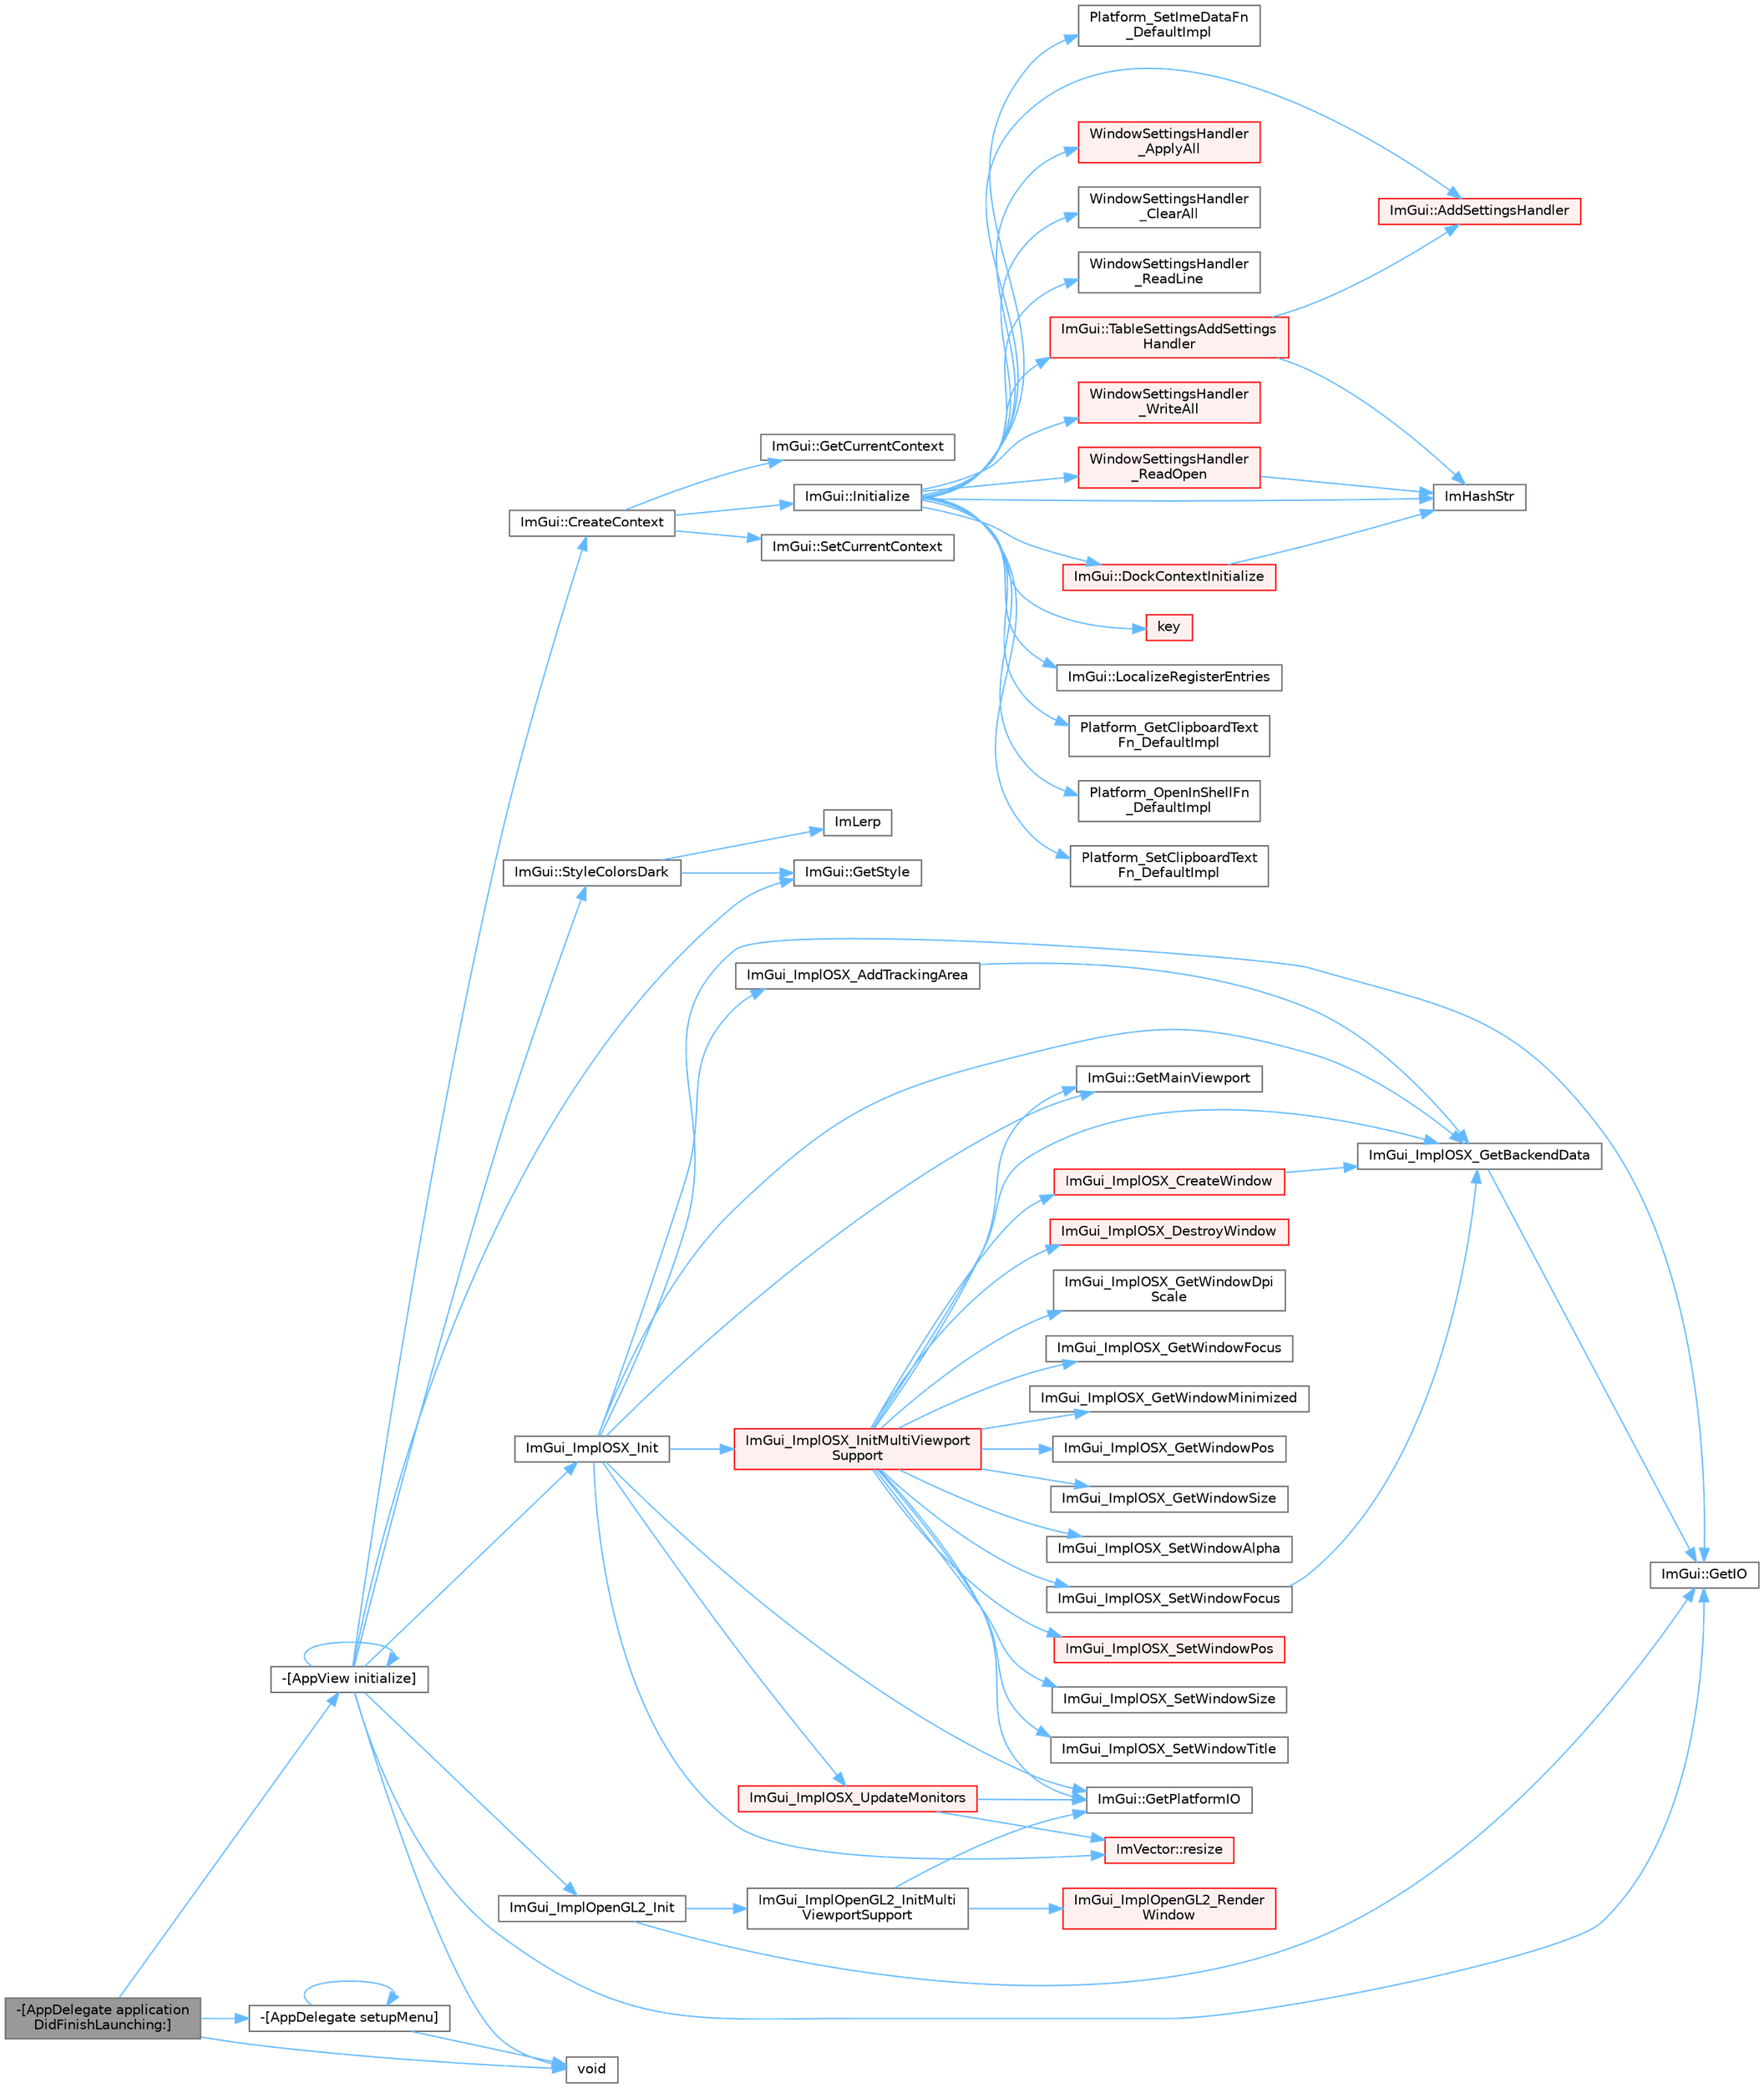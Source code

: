 digraph "-[AppDelegate applicationDidFinishLaunching:]"
{
 // LATEX_PDF_SIZE
  bgcolor="transparent";
  edge [fontname=Helvetica,fontsize=10,labelfontname=Helvetica,labelfontsize=10];
  node [fontname=Helvetica,fontsize=10,shape=box,height=0.2,width=0.4];
  rankdir="LR";
  Node1 [id="Node000001",label="-[AppDelegate application\lDidFinishLaunching:]",height=0.2,width=0.4,color="gray40", fillcolor="grey60", style="filled", fontcolor="black",tooltip=" "];
  Node1 -> Node2 [id="edge1_Node000001_Node000002",color="steelblue1",style="solid",tooltip=" "];
  Node2 [id="Node000002",label="-[AppView initialize]",height=0.2,width=0.4,color="grey40", fillcolor="white", style="filled",URL="$interface_app_view.html#a04f63f2d1275934ce4c174517281e131",tooltip=" "];
  Node2 -> Node3 [id="edge2_Node000002_Node000003",color="steelblue1",style="solid",tooltip=" "];
  Node3 [id="Node000003",label="ImGui::CreateContext",height=0.2,width=0.4,color="grey40", fillcolor="white", style="filled",URL="$namespace_im_gui.html#a4ff6c9ad05a0eba37ce1b5ff1607810a",tooltip=" "];
  Node3 -> Node4 [id="edge3_Node000003_Node000004",color="steelblue1",style="solid",tooltip=" "];
  Node4 [id="Node000004",label="ImGui::GetCurrentContext",height=0.2,width=0.4,color="grey40", fillcolor="white", style="filled",URL="$namespace_im_gui.html#af557a6de5538099a0f6047eb994bbf42",tooltip=" "];
  Node3 -> Node5 [id="edge4_Node000003_Node000005",color="steelblue1",style="solid",tooltip=" "];
  Node5 [id="Node000005",label="ImGui::Initialize",height=0.2,width=0.4,color="grey40", fillcolor="white", style="filled",URL="$namespace_im_gui.html#a1a611da38fae18a3d1dafcb3228259da",tooltip=" "];
  Node5 -> Node6 [id="edge5_Node000005_Node000006",color="steelblue1",style="solid",tooltip=" "];
  Node6 [id="Node000006",label="ImGui::AddSettingsHandler",height=0.2,width=0.4,color="red", fillcolor="#FFF0F0", style="filled",URL="$namespace_im_gui.html#ade13c9d3114fb2fae235a29a6388495d",tooltip=" "];
  Node5 -> Node9 [id="edge6_Node000005_Node000009",color="steelblue1",style="solid",tooltip=" "];
  Node9 [id="Node000009",label="ImGui::DockContextInitialize",height=0.2,width=0.4,color="red", fillcolor="#FFF0F0", style="filled",URL="$namespace_im_gui.html#a3b7bcf876b64c28c4eb3868f79728499",tooltip=" "];
  Node9 -> Node8 [id="edge7_Node000009_Node000008",color="steelblue1",style="solid",tooltip=" "];
  Node8 [id="Node000008",label="ImHashStr",height=0.2,width=0.4,color="grey40", fillcolor="white", style="filled",URL="$imgui_8cpp.html#ab6659b5d67f7a3369e099ce890e12223",tooltip=" "];
  Node5 -> Node8 [id="edge8_Node000005_Node000008",color="steelblue1",style="solid",tooltip=" "];
  Node5 -> Node13 [id="edge9_Node000005_Node000013",color="steelblue1",style="solid",tooltip=" "];
  Node13 [id="Node000013",label="key",height=0.2,width=0.4,color="red", fillcolor="#FFF0F0", style="filled",URL="$gears_8c.html#accd6b5b92b78666e36543412d4ac14cd",tooltip=" "];
  Node5 -> Node246 [id="edge10_Node000005_Node000246",color="steelblue1",style="solid",tooltip=" "];
  Node246 [id="Node000246",label="ImGui::LocalizeRegisterEntries",height=0.2,width=0.4,color="grey40", fillcolor="white", style="filled",URL="$namespace_im_gui.html#a676850197b862c70a447880ae5087895",tooltip=" "];
  Node5 -> Node247 [id="edge11_Node000005_Node000247",color="steelblue1",style="solid",tooltip=" "];
  Node247 [id="Node000247",label="Platform_GetClipboardText\lFn_DefaultImpl",height=0.2,width=0.4,color="grey40", fillcolor="white", style="filled",URL="$imgui_8cpp.html#a2421bb8978de8787e5c9c85edc80fe82",tooltip=" "];
  Node5 -> Node248 [id="edge12_Node000005_Node000248",color="steelblue1",style="solid",tooltip=" "];
  Node248 [id="Node000248",label="Platform_OpenInShellFn\l_DefaultImpl",height=0.2,width=0.4,color="grey40", fillcolor="white", style="filled",URL="$imgui_8cpp.html#ab7298cb2396098ef9145a374ac3f4381",tooltip=" "];
  Node5 -> Node249 [id="edge13_Node000005_Node000249",color="steelblue1",style="solid",tooltip=" "];
  Node249 [id="Node000249",label="Platform_SetClipboardText\lFn_DefaultImpl",height=0.2,width=0.4,color="grey40", fillcolor="white", style="filled",URL="$imgui_8cpp.html#a9dc5de818052845de948ffc79e925e04",tooltip=" "];
  Node5 -> Node250 [id="edge14_Node000005_Node000250",color="steelblue1",style="solid",tooltip=" "];
  Node250 [id="Node000250",label="Platform_SetImeDataFn\l_DefaultImpl",height=0.2,width=0.4,color="grey40", fillcolor="white", style="filled",URL="$imgui_8cpp.html#a35cee2a16eebdfb722ef537c94ef2625",tooltip=" "];
  Node5 -> Node251 [id="edge15_Node000005_Node000251",color="steelblue1",style="solid",tooltip=" "];
  Node251 [id="Node000251",label="ImGui::TableSettingsAddSettings\lHandler",height=0.2,width=0.4,color="red", fillcolor="#FFF0F0", style="filled",URL="$namespace_im_gui.html#a49786e01457877baef3eb8c01eca38d1",tooltip=" "];
  Node251 -> Node6 [id="edge16_Node000251_Node000006",color="steelblue1",style="solid",tooltip=" "];
  Node251 -> Node8 [id="edge17_Node000251_Node000008",color="steelblue1",style="solid",tooltip=" "];
  Node5 -> Node264 [id="edge18_Node000005_Node000264",color="steelblue1",style="solid",tooltip=" "];
  Node264 [id="Node000264",label="WindowSettingsHandler\l_ApplyAll",height=0.2,width=0.4,color="red", fillcolor="#FFF0F0", style="filled",URL="$imgui_8cpp.html#a4f345909ba493da1c34b89bb89ac4475",tooltip=" "];
  Node5 -> Node267 [id="edge19_Node000005_Node000267",color="steelblue1",style="solid",tooltip=" "];
  Node267 [id="Node000267",label="WindowSettingsHandler\l_ClearAll",height=0.2,width=0.4,color="grey40", fillcolor="white", style="filled",URL="$imgui_8cpp.html#a942052dc32d118a3455ea9cc244c41ad",tooltip=" "];
  Node5 -> Node268 [id="edge20_Node000005_Node000268",color="steelblue1",style="solid",tooltip=" "];
  Node268 [id="Node000268",label="WindowSettingsHandler\l_ReadLine",height=0.2,width=0.4,color="grey40", fillcolor="white", style="filled",URL="$imgui_8cpp.html#a8f46722f3d3b6a30f8f8256aaa34f274",tooltip=" "];
  Node5 -> Node269 [id="edge21_Node000005_Node000269",color="steelblue1",style="solid",tooltip=" "];
  Node269 [id="Node000269",label="WindowSettingsHandler\l_ReadOpen",height=0.2,width=0.4,color="red", fillcolor="#FFF0F0", style="filled",URL="$imgui_8cpp.html#a96167b8831eaf55d73bfd79411b01fd6",tooltip=" "];
  Node269 -> Node8 [id="edge22_Node000269_Node000008",color="steelblue1",style="solid",tooltip=" "];
  Node5 -> Node272 [id="edge23_Node000005_Node000272",color="steelblue1",style="solid",tooltip=" "];
  Node272 [id="Node000272",label="WindowSettingsHandler\l_WriteAll",height=0.2,width=0.4,color="red", fillcolor="#FFF0F0", style="filled",URL="$imgui_8cpp.html#a24623093a2b9a7babcc73f502bfabad0",tooltip=" "];
  Node3 -> Node274 [id="edge24_Node000003_Node000274",color="steelblue1",style="solid",tooltip=" "];
  Node274 [id="Node000274",label="ImGui::SetCurrentContext",height=0.2,width=0.4,color="grey40", fillcolor="white", style="filled",URL="$namespace_im_gui.html#a289dbbbffdadcf1231821d97a7c4a9be",tooltip=" "];
  Node2 -> Node275 [id="edge25_Node000002_Node000275",color="steelblue1",style="solid",tooltip=" "];
  Node275 [id="Node000275",label="ImGui::GetIO",height=0.2,width=0.4,color="grey40", fillcolor="white", style="filled",URL="$namespace_im_gui.html#a3179e560812f878f3961ce803a5d9302",tooltip=" "];
  Node2 -> Node276 [id="edge26_Node000002_Node000276",color="steelblue1",style="solid",tooltip=" "];
  Node276 [id="Node000276",label="ImGui::GetStyle",height=0.2,width=0.4,color="grey40", fillcolor="white", style="filled",URL="$namespace_im_gui.html#abafef4bb3e3654efd96a47b2e22870a7",tooltip=" "];
  Node2 -> Node277 [id="edge27_Node000002_Node000277",color="steelblue1",style="solid",tooltip=" "];
  Node277 [id="Node000277",label="ImGui_ImplOpenGL2_Init",height=0.2,width=0.4,color="grey40", fillcolor="white", style="filled",URL="$imgui__impl__opengl2_8cpp.html#a6eaf994af4c385ea9858cc1af5d234a0",tooltip=" "];
  Node277 -> Node275 [id="edge28_Node000277_Node000275",color="steelblue1",style="solid",tooltip=" "];
  Node277 -> Node278 [id="edge29_Node000277_Node000278",color="steelblue1",style="solid",tooltip=" "];
  Node278 [id="Node000278",label="ImGui_ImplOpenGL2_InitMulti\lViewportSupport",height=0.2,width=0.4,color="grey40", fillcolor="white", style="filled",URL="$imgui__impl__opengl2_8cpp.html#aaba74d197f298ae743267490c4931861",tooltip=" "];
  Node278 -> Node279 [id="edge30_Node000278_Node000279",color="steelblue1",style="solid",tooltip=" "];
  Node279 [id="Node000279",label="ImGui::GetPlatformIO",height=0.2,width=0.4,color="grey40", fillcolor="white", style="filled",URL="$namespace_im_gui.html#a3edc2b6129cbf1e8d247c6d03c344065",tooltip=" "];
  Node278 -> Node280 [id="edge31_Node000278_Node000280",color="steelblue1",style="solid",tooltip=" "];
  Node280 [id="Node000280",label="ImGui_ImplOpenGL2_Render\lWindow",height=0.2,width=0.4,color="red", fillcolor="#FFF0F0", style="filled",URL="$imgui__impl__opengl2_8cpp.html#a2b2b6c4846ab21a9b64a18d0f6904a6e",tooltip=" "];
  Node2 -> Node284 [id="edge32_Node000002_Node000284",color="steelblue1",style="solid",tooltip=" "];
  Node284 [id="Node000284",label="ImGui_ImplOSX_Init",height=0.2,width=0.4,color="grey40", fillcolor="white", style="filled",URL="$imgui__impl__osx_8mm.html#ac4e94ef001edb88c5c2c0de165a18080",tooltip=" "];
  Node284 -> Node275 [id="edge33_Node000284_Node000275",color="steelblue1",style="solid",tooltip=" "];
  Node284 -> Node266 [id="edge34_Node000284_Node000266",color="steelblue1",style="solid",tooltip=" "];
  Node266 [id="Node000266",label="ImGui::GetMainViewport",height=0.2,width=0.4,color="grey40", fillcolor="white", style="filled",URL="$namespace_im_gui.html#a7bf620af1d66ee7d7b06701894d23e60",tooltip=" "];
  Node284 -> Node279 [id="edge35_Node000284_Node000279",color="steelblue1",style="solid",tooltip=" "];
  Node284 -> Node285 [id="edge36_Node000284_Node000285",color="steelblue1",style="solid",tooltip=" "];
  Node285 [id="Node000285",label="ImGui_ImplOSX_AddTrackingArea",height=0.2,width=0.4,color="grey40", fillcolor="white", style="filled",URL="$imgui__impl__osx_8mm.html#a96101a01a34ae90571efa82db1083cb6",tooltip=" "];
  Node285 -> Node286 [id="edge37_Node000285_Node000286",color="steelblue1",style="solid",tooltip=" "];
  Node286 [id="Node000286",label="ImGui_ImplOSX_GetBackendData",height=0.2,width=0.4,color="grey40", fillcolor="white", style="filled",URL="$imgui__impl__osx_8mm.html#affa8818676453b1aa697fc5b36b72188",tooltip=" "];
  Node286 -> Node275 [id="edge38_Node000286_Node000275",color="steelblue1",style="solid",tooltip=" "];
  Node284 -> Node286 [id="edge39_Node000284_Node000286",color="steelblue1",style="solid",tooltip=" "];
  Node284 -> Node287 [id="edge40_Node000284_Node000287",color="steelblue1",style="solid",tooltip=" "];
  Node287 [id="Node000287",label="ImGui_ImplOSX_InitMultiViewport\lSupport",height=0.2,width=0.4,color="red", fillcolor="#FFF0F0", style="filled",URL="$imgui__impl__osx_8mm.html#a3a38047d5f0545940be376ad170cbd3d",tooltip=" "];
  Node287 -> Node266 [id="edge41_Node000287_Node000266",color="steelblue1",style="solid",tooltip=" "];
  Node287 -> Node279 [id="edge42_Node000287_Node000279",color="steelblue1",style="solid",tooltip=" "];
  Node287 -> Node288 [id="edge43_Node000287_Node000288",color="steelblue1",style="solid",tooltip=" "];
  Node288 [id="Node000288",label="ImGui_ImplOSX_CreateWindow",height=0.2,width=0.4,color="red", fillcolor="#FFF0F0", style="filled",URL="$imgui__impl__osx_8mm.html#a9e383d9e6b5f74ea15de56d2a9385b97",tooltip=" "];
  Node288 -> Node286 [id="edge44_Node000288_Node000286",color="steelblue1",style="solid",tooltip=" "];
  Node287 -> Node290 [id="edge45_Node000287_Node000290",color="steelblue1",style="solid",tooltip=" "];
  Node290 [id="Node000290",label="ImGui_ImplOSX_DestroyWindow",height=0.2,width=0.4,color="red", fillcolor="#FFF0F0", style="filled",URL="$imgui__impl__osx_8mm.html#a92d1f4bea0861b69a764bc42503c80cd",tooltip=" "];
  Node287 -> Node286 [id="edge46_Node000287_Node000286",color="steelblue1",style="solid",tooltip=" "];
  Node287 -> Node291 [id="edge47_Node000287_Node000291",color="steelblue1",style="solid",tooltip=" "];
  Node291 [id="Node000291",label="ImGui_ImplOSX_GetWindowDpi\lScale",height=0.2,width=0.4,color="grey40", fillcolor="white", style="filled",URL="$imgui__impl__osx_8mm.html#a227958afe5855b93da9d946957117854",tooltip=" "];
  Node287 -> Node292 [id="edge48_Node000287_Node000292",color="steelblue1",style="solid",tooltip=" "];
  Node292 [id="Node000292",label="ImGui_ImplOSX_GetWindowFocus",height=0.2,width=0.4,color="grey40", fillcolor="white", style="filled",URL="$imgui__impl__osx_8mm.html#a802d53c90645e1c0c34b95728339b9be",tooltip=" "];
  Node287 -> Node293 [id="edge49_Node000287_Node000293",color="steelblue1",style="solid",tooltip=" "];
  Node293 [id="Node000293",label="ImGui_ImplOSX_GetWindowMinimized",height=0.2,width=0.4,color="grey40", fillcolor="white", style="filled",URL="$imgui__impl__osx_8mm.html#a64ebe478f7df93b202ecb30001de8e14",tooltip=" "];
  Node287 -> Node294 [id="edge50_Node000287_Node000294",color="steelblue1",style="solid",tooltip=" "];
  Node294 [id="Node000294",label="ImGui_ImplOSX_GetWindowPos",height=0.2,width=0.4,color="grey40", fillcolor="white", style="filled",URL="$imgui__impl__osx_8mm.html#a49e291c6063969b6740ae2c49a2818bf",tooltip=" "];
  Node287 -> Node295 [id="edge51_Node000287_Node000295",color="steelblue1",style="solid",tooltip=" "];
  Node295 [id="Node000295",label="ImGui_ImplOSX_GetWindowSize",height=0.2,width=0.4,color="grey40", fillcolor="white", style="filled",URL="$imgui__impl__osx_8mm.html#ad0b2c38c00329ac63bd9bb5d873523d8",tooltip=" "];
  Node287 -> Node296 [id="edge52_Node000287_Node000296",color="steelblue1",style="solid",tooltip=" "];
  Node296 [id="Node000296",label="ImGui_ImplOSX_SetWindowAlpha",height=0.2,width=0.4,color="grey40", fillcolor="white", style="filled",URL="$imgui__impl__osx_8mm.html#ae31713802f31c3bd08b35c5aa2a729d9",tooltip=" "];
  Node287 -> Node297 [id="edge53_Node000287_Node000297",color="steelblue1",style="solid",tooltip=" "];
  Node297 [id="Node000297",label="ImGui_ImplOSX_SetWindowFocus",height=0.2,width=0.4,color="grey40", fillcolor="white", style="filled",URL="$imgui__impl__osx_8mm.html#ace32704fedc1d309ccf0015f7ed6b63b",tooltip=" "];
  Node297 -> Node286 [id="edge54_Node000297_Node000286",color="steelblue1",style="solid",tooltip=" "];
  Node287 -> Node298 [id="edge55_Node000287_Node000298",color="steelblue1",style="solid",tooltip=" "];
  Node298 [id="Node000298",label="ImGui_ImplOSX_SetWindowPos",height=0.2,width=0.4,color="red", fillcolor="#FFF0F0", style="filled",URL="$imgui__impl__osx_8mm.html#a47a8b80f4c88e6fd7d3cad86073b72c5",tooltip=" "];
  Node287 -> Node299 [id="edge56_Node000287_Node000299",color="steelblue1",style="solid",tooltip=" "];
  Node299 [id="Node000299",label="ImGui_ImplOSX_SetWindowSize",height=0.2,width=0.4,color="grey40", fillcolor="white", style="filled",URL="$imgui__impl__osx_8mm.html#a2b5c744fa7f037ace50c8e1f156450ab",tooltip=" "];
  Node287 -> Node300 [id="edge57_Node000287_Node000300",color="steelblue1",style="solid",tooltip=" "];
  Node300 [id="Node000300",label="ImGui_ImplOSX_SetWindowTitle",height=0.2,width=0.4,color="grey40", fillcolor="white", style="filled",URL="$imgui__impl__osx_8mm.html#a1745515f3ab961ed6b6d57e98af1e5a6",tooltip=" "];
  Node284 -> Node302 [id="edge58_Node000284_Node000302",color="steelblue1",style="solid",tooltip=" "];
  Node302 [id="Node000302",label="ImGui_ImplOSX_UpdateMonitors",height=0.2,width=0.4,color="red", fillcolor="#FFF0F0", style="filled",URL="$imgui__impl__osx_8mm.html#a840ead4e254a8c240f8c6453556f8b48",tooltip=" "];
  Node302 -> Node279 [id="edge59_Node000302_Node000279",color="steelblue1",style="solid",tooltip=" "];
  Node302 -> Node145 [id="edge60_Node000302_Node000145",color="steelblue1",style="solid",tooltip=" "];
  Node145 [id="Node000145",label="ImVector::resize",height=0.2,width=0.4,color="red", fillcolor="#FFF0F0", style="filled",URL="$struct_im_vector.html#ac371dd62e56ae486b1a5038cf07eee56",tooltip=" "];
  Node284 -> Node145 [id="edge61_Node000284_Node000145",color="steelblue1",style="solid",tooltip=" "];
  Node2 -> Node2 [id="edge62_Node000002_Node000002",color="steelblue1",style="solid",tooltip=" "];
  Node2 -> Node303 [id="edge63_Node000002_Node000303",color="steelblue1",style="solid",tooltip=" "];
  Node303 [id="Node000303",label="ImGui::StyleColorsDark",height=0.2,width=0.4,color="grey40", fillcolor="white", style="filled",URL="$namespace_im_gui.html#a26c67fc14081b359566d5e135cd8c767",tooltip=" "];
  Node303 -> Node276 [id="edge64_Node000303_Node000276",color="steelblue1",style="solid",tooltip=" "];
  Node303 -> Node124 [id="edge65_Node000303_Node000124",color="steelblue1",style="solid",tooltip=" "];
  Node124 [id="Node000124",label="ImLerp",height=0.2,width=0.4,color="grey40", fillcolor="white", style="filled",URL="$imgui__internal_8h.html#a1d7813429922346e44eebd82d13f777c",tooltip=" "];
  Node2 -> Node205 [id="edge66_Node000002_Node000205",color="steelblue1",style="solid",tooltip=" "];
  Node205 [id="Node000205",label="void",height=0.2,width=0.4,color="grey40", fillcolor="white", style="filled",URL="$mimalloc_8h.html#a9d6d8aef94ac19034a5f163606f84830",tooltip=" "];
  Node1 -> Node304 [id="edge67_Node000001_Node000304",color="steelblue1",style="solid",tooltip=" "];
  Node304 [id="Node000304",label="-[AppDelegate setupMenu]",height=0.2,width=0.4,color="grey40", fillcolor="white", style="filled",URL="$interface_app_delegate.html#ad35279dd30251be1899098e3afb3f079",tooltip=" "];
  Node304 -> Node304 [id="edge68_Node000304_Node000304",color="steelblue1",style="solid",tooltip=" "];
  Node304 -> Node205 [id="edge69_Node000304_Node000205",color="steelblue1",style="solid",tooltip=" "];
  Node1 -> Node205 [id="edge70_Node000001_Node000205",color="steelblue1",style="solid",tooltip=" "];
}
